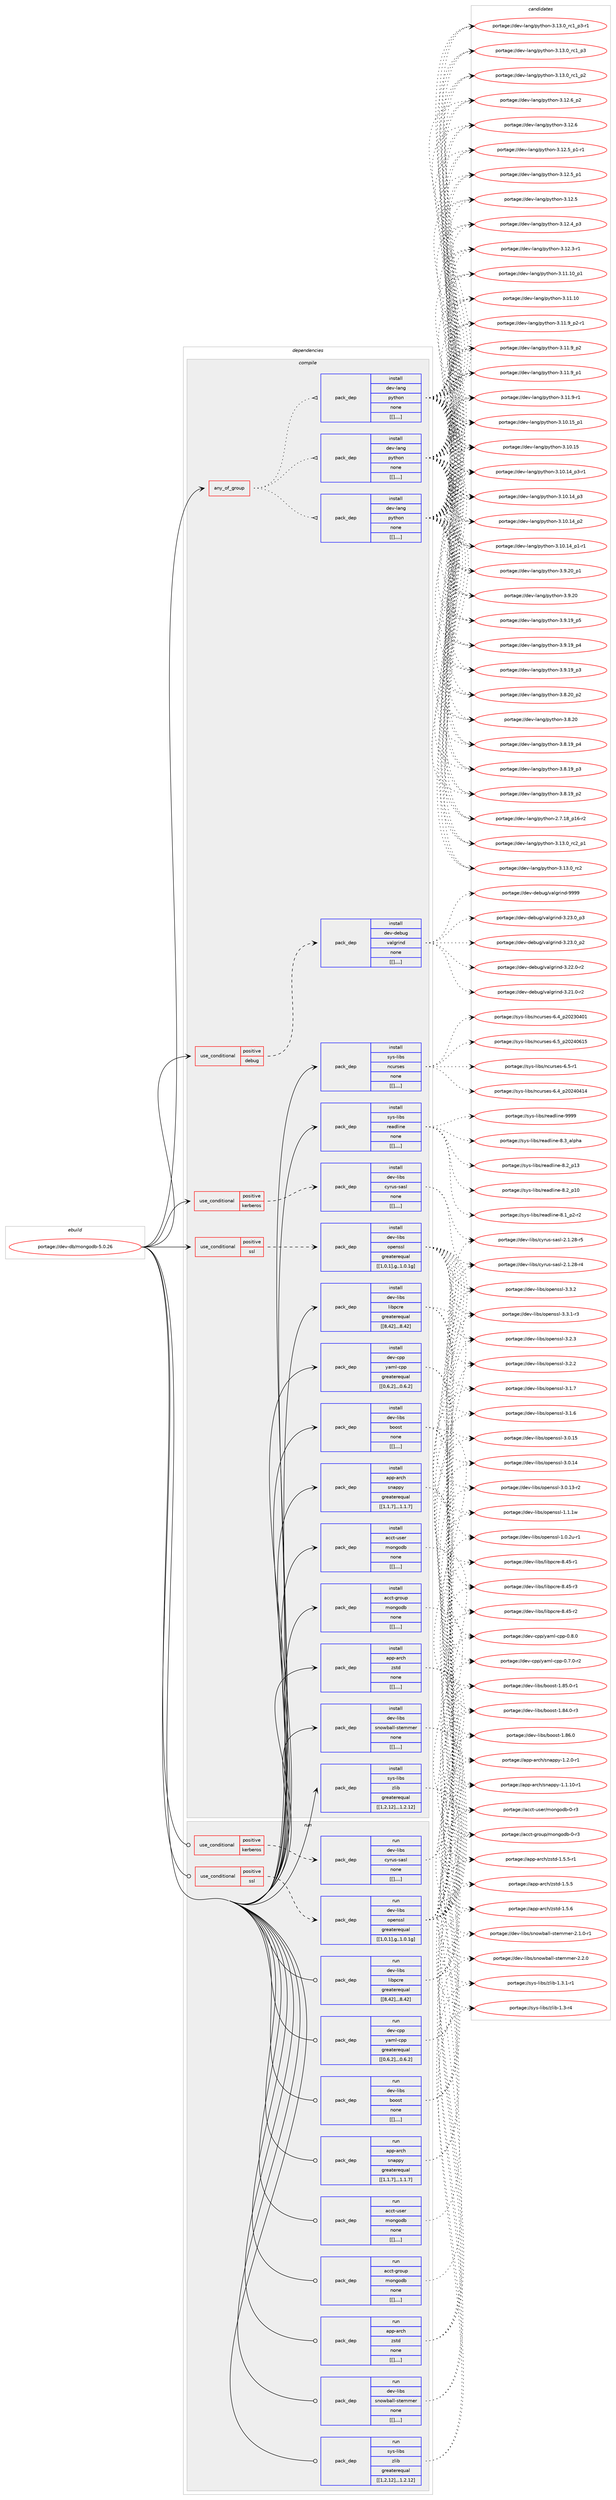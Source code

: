 digraph prolog {

# *************
# Graph options
# *************

newrank=true;
concentrate=true;
compound=true;
graph [rankdir=LR,fontname=Helvetica,fontsize=10,ranksep=1.5];#, ranksep=2.5, nodesep=0.2];
edge  [arrowhead=vee];
node  [fontname=Helvetica,fontsize=10];

# **********
# The ebuild
# **********

subgraph cluster_leftcol {
color=gray;
label=<<i>ebuild</i>>;
id [label="portage://dev-db/mongodb-5.0.26", color=red, width=4, href="../dev-db/mongodb-5.0.26.svg"];
}

# ****************
# The dependencies
# ****************

subgraph cluster_midcol {
color=gray;
label=<<i>dependencies</i>>;
subgraph cluster_compile {
fillcolor="#eeeeee";
style=filled;
label=<<i>compile</i>>;
subgraph any860 {
dependency67279 [label=<<TABLE BORDER="0" CELLBORDER="1" CELLSPACING="0" CELLPADDING="4"><TR><TD CELLPADDING="10">any_of_group</TD></TR></TABLE>>, shape=none, color=red];subgraph pack48325 {
dependency67280 [label=<<TABLE BORDER="0" CELLBORDER="1" CELLSPACING="0" CELLPADDING="4" WIDTH="220"><TR><TD ROWSPAN="6" CELLPADDING="30">pack_dep</TD></TR><TR><TD WIDTH="110">install</TD></TR><TR><TD>dev-lang</TD></TR><TR><TD>python</TD></TR><TR><TD>none</TD></TR><TR><TD>[[],,,,]</TD></TR></TABLE>>, shape=none, color=blue];
}
dependency67279:e -> dependency67280:w [weight=20,style="dotted",arrowhead="oinv"];
subgraph pack48326 {
dependency67281 [label=<<TABLE BORDER="0" CELLBORDER="1" CELLSPACING="0" CELLPADDING="4" WIDTH="220"><TR><TD ROWSPAN="6" CELLPADDING="30">pack_dep</TD></TR><TR><TD WIDTH="110">install</TD></TR><TR><TD>dev-lang</TD></TR><TR><TD>python</TD></TR><TR><TD>none</TD></TR><TR><TD>[[],,,,]</TD></TR></TABLE>>, shape=none, color=blue];
}
dependency67279:e -> dependency67281:w [weight=20,style="dotted",arrowhead="oinv"];
subgraph pack48327 {
dependency67282 [label=<<TABLE BORDER="0" CELLBORDER="1" CELLSPACING="0" CELLPADDING="4" WIDTH="220"><TR><TD ROWSPAN="6" CELLPADDING="30">pack_dep</TD></TR><TR><TD WIDTH="110">install</TD></TR><TR><TD>dev-lang</TD></TR><TR><TD>python</TD></TR><TR><TD>none</TD></TR><TR><TD>[[],,,,]</TD></TR></TABLE>>, shape=none, color=blue];
}
dependency67279:e -> dependency67282:w [weight=20,style="dotted",arrowhead="oinv"];
}
id:e -> dependency67279:w [weight=20,style="solid",arrowhead="vee"];
subgraph cond18025 {
dependency67283 [label=<<TABLE BORDER="0" CELLBORDER="1" CELLSPACING="0" CELLPADDING="4"><TR><TD ROWSPAN="3" CELLPADDING="10">use_conditional</TD></TR><TR><TD>positive</TD></TR><TR><TD>debug</TD></TR></TABLE>>, shape=none, color=red];
subgraph pack48328 {
dependency67284 [label=<<TABLE BORDER="0" CELLBORDER="1" CELLSPACING="0" CELLPADDING="4" WIDTH="220"><TR><TD ROWSPAN="6" CELLPADDING="30">pack_dep</TD></TR><TR><TD WIDTH="110">install</TD></TR><TR><TD>dev-debug</TD></TR><TR><TD>valgrind</TD></TR><TR><TD>none</TD></TR><TR><TD>[[],,,,]</TD></TR></TABLE>>, shape=none, color=blue];
}
dependency67283:e -> dependency67284:w [weight=20,style="dashed",arrowhead="vee"];
}
id:e -> dependency67283:w [weight=20,style="solid",arrowhead="vee"];
subgraph cond18026 {
dependency67285 [label=<<TABLE BORDER="0" CELLBORDER="1" CELLSPACING="0" CELLPADDING="4"><TR><TD ROWSPAN="3" CELLPADDING="10">use_conditional</TD></TR><TR><TD>positive</TD></TR><TR><TD>kerberos</TD></TR></TABLE>>, shape=none, color=red];
subgraph pack48329 {
dependency67286 [label=<<TABLE BORDER="0" CELLBORDER="1" CELLSPACING="0" CELLPADDING="4" WIDTH="220"><TR><TD ROWSPAN="6" CELLPADDING="30">pack_dep</TD></TR><TR><TD WIDTH="110">install</TD></TR><TR><TD>dev-libs</TD></TR><TR><TD>cyrus-sasl</TD></TR><TR><TD>none</TD></TR><TR><TD>[[],,,,]</TD></TR></TABLE>>, shape=none, color=blue];
}
dependency67285:e -> dependency67286:w [weight=20,style="dashed",arrowhead="vee"];
}
id:e -> dependency67285:w [weight=20,style="solid",arrowhead="vee"];
subgraph cond18027 {
dependency67287 [label=<<TABLE BORDER="0" CELLBORDER="1" CELLSPACING="0" CELLPADDING="4"><TR><TD ROWSPAN="3" CELLPADDING="10">use_conditional</TD></TR><TR><TD>positive</TD></TR><TR><TD>ssl</TD></TR></TABLE>>, shape=none, color=red];
subgraph pack48330 {
dependency67288 [label=<<TABLE BORDER="0" CELLBORDER="1" CELLSPACING="0" CELLPADDING="4" WIDTH="220"><TR><TD ROWSPAN="6" CELLPADDING="30">pack_dep</TD></TR><TR><TD WIDTH="110">install</TD></TR><TR><TD>dev-libs</TD></TR><TR><TD>openssl</TD></TR><TR><TD>greaterequal</TD></TR><TR><TD>[[1,0,1],g,,1.0.1g]</TD></TR></TABLE>>, shape=none, color=blue];
}
dependency67287:e -> dependency67288:w [weight=20,style="dashed",arrowhead="vee"];
}
id:e -> dependency67287:w [weight=20,style="solid",arrowhead="vee"];
subgraph pack48331 {
dependency67289 [label=<<TABLE BORDER="0" CELLBORDER="1" CELLSPACING="0" CELLPADDING="4" WIDTH="220"><TR><TD ROWSPAN="6" CELLPADDING="30">pack_dep</TD></TR><TR><TD WIDTH="110">install</TD></TR><TR><TD>acct-group</TD></TR><TR><TD>mongodb</TD></TR><TR><TD>none</TD></TR><TR><TD>[[],,,,]</TD></TR></TABLE>>, shape=none, color=blue];
}
id:e -> dependency67289:w [weight=20,style="solid",arrowhead="vee"];
subgraph pack48332 {
dependency67290 [label=<<TABLE BORDER="0" CELLBORDER="1" CELLSPACING="0" CELLPADDING="4" WIDTH="220"><TR><TD ROWSPAN="6" CELLPADDING="30">pack_dep</TD></TR><TR><TD WIDTH="110">install</TD></TR><TR><TD>acct-user</TD></TR><TR><TD>mongodb</TD></TR><TR><TD>none</TD></TR><TR><TD>[[],,,,]</TD></TR></TABLE>>, shape=none, color=blue];
}
id:e -> dependency67290:w [weight=20,style="solid",arrowhead="vee"];
subgraph pack48333 {
dependency67291 [label=<<TABLE BORDER="0" CELLBORDER="1" CELLSPACING="0" CELLPADDING="4" WIDTH="220"><TR><TD ROWSPAN="6" CELLPADDING="30">pack_dep</TD></TR><TR><TD WIDTH="110">install</TD></TR><TR><TD>app-arch</TD></TR><TR><TD>snappy</TD></TR><TR><TD>greaterequal</TD></TR><TR><TD>[[1,1,7],,,1.1.7]</TD></TR></TABLE>>, shape=none, color=blue];
}
id:e -> dependency67291:w [weight=20,style="solid",arrowhead="vee"];
subgraph pack48334 {
dependency67292 [label=<<TABLE BORDER="0" CELLBORDER="1" CELLSPACING="0" CELLPADDING="4" WIDTH="220"><TR><TD ROWSPAN="6" CELLPADDING="30">pack_dep</TD></TR><TR><TD WIDTH="110">install</TD></TR><TR><TD>app-arch</TD></TR><TR><TD>zstd</TD></TR><TR><TD>none</TD></TR><TR><TD>[[],,,,]</TD></TR></TABLE>>, shape=none, color=blue];
}
id:e -> dependency67292:w [weight=20,style="solid",arrowhead="vee"];
subgraph pack48335 {
dependency67293 [label=<<TABLE BORDER="0" CELLBORDER="1" CELLSPACING="0" CELLPADDING="4" WIDTH="220"><TR><TD ROWSPAN="6" CELLPADDING="30">pack_dep</TD></TR><TR><TD WIDTH="110">install</TD></TR><TR><TD>dev-cpp</TD></TR><TR><TD>yaml-cpp</TD></TR><TR><TD>greaterequal</TD></TR><TR><TD>[[0,6,2],,,0.6.2]</TD></TR></TABLE>>, shape=none, color=blue];
}
id:e -> dependency67293:w [weight=20,style="solid",arrowhead="vee"];
subgraph pack48336 {
dependency67294 [label=<<TABLE BORDER="0" CELLBORDER="1" CELLSPACING="0" CELLPADDING="4" WIDTH="220"><TR><TD ROWSPAN="6" CELLPADDING="30">pack_dep</TD></TR><TR><TD WIDTH="110">install</TD></TR><TR><TD>dev-libs</TD></TR><TR><TD>boost</TD></TR><TR><TD>none</TD></TR><TR><TD>[[],,,,]</TD></TR></TABLE>>, shape=none, color=blue];
}
id:e -> dependency67294:w [weight=20,style="solid",arrowhead="vee"];
subgraph pack48337 {
dependency67295 [label=<<TABLE BORDER="0" CELLBORDER="1" CELLSPACING="0" CELLPADDING="4" WIDTH="220"><TR><TD ROWSPAN="6" CELLPADDING="30">pack_dep</TD></TR><TR><TD WIDTH="110">install</TD></TR><TR><TD>dev-libs</TD></TR><TR><TD>libpcre</TD></TR><TR><TD>greaterequal</TD></TR><TR><TD>[[8,42],,,8.42]</TD></TR></TABLE>>, shape=none, color=blue];
}
id:e -> dependency67295:w [weight=20,style="solid",arrowhead="vee"];
subgraph pack48338 {
dependency67296 [label=<<TABLE BORDER="0" CELLBORDER="1" CELLSPACING="0" CELLPADDING="4" WIDTH="220"><TR><TD ROWSPAN="6" CELLPADDING="30">pack_dep</TD></TR><TR><TD WIDTH="110">install</TD></TR><TR><TD>dev-libs</TD></TR><TR><TD>snowball-stemmer</TD></TR><TR><TD>none</TD></TR><TR><TD>[[],,,,]</TD></TR></TABLE>>, shape=none, color=blue];
}
id:e -> dependency67296:w [weight=20,style="solid",arrowhead="vee"];
subgraph pack48339 {
dependency67297 [label=<<TABLE BORDER="0" CELLBORDER="1" CELLSPACING="0" CELLPADDING="4" WIDTH="220"><TR><TD ROWSPAN="6" CELLPADDING="30">pack_dep</TD></TR><TR><TD WIDTH="110">install</TD></TR><TR><TD>sys-libs</TD></TR><TR><TD>ncurses</TD></TR><TR><TD>none</TD></TR><TR><TD>[[],,,,]</TD></TR></TABLE>>, shape=none, color=blue];
}
id:e -> dependency67297:w [weight=20,style="solid",arrowhead="vee"];
subgraph pack48340 {
dependency67298 [label=<<TABLE BORDER="0" CELLBORDER="1" CELLSPACING="0" CELLPADDING="4" WIDTH="220"><TR><TD ROWSPAN="6" CELLPADDING="30">pack_dep</TD></TR><TR><TD WIDTH="110">install</TD></TR><TR><TD>sys-libs</TD></TR><TR><TD>readline</TD></TR><TR><TD>none</TD></TR><TR><TD>[[],,,,]</TD></TR></TABLE>>, shape=none, color=blue];
}
id:e -> dependency67298:w [weight=20,style="solid",arrowhead="vee"];
subgraph pack48341 {
dependency67299 [label=<<TABLE BORDER="0" CELLBORDER="1" CELLSPACING="0" CELLPADDING="4" WIDTH="220"><TR><TD ROWSPAN="6" CELLPADDING="30">pack_dep</TD></TR><TR><TD WIDTH="110">install</TD></TR><TR><TD>sys-libs</TD></TR><TR><TD>zlib</TD></TR><TR><TD>greaterequal</TD></TR><TR><TD>[[1,2,12],,,1.2.12]</TD></TR></TABLE>>, shape=none, color=blue];
}
id:e -> dependency67299:w [weight=20,style="solid",arrowhead="vee"];
}
subgraph cluster_compileandrun {
fillcolor="#eeeeee";
style=filled;
label=<<i>compile and run</i>>;
}
subgraph cluster_run {
fillcolor="#eeeeee";
style=filled;
label=<<i>run</i>>;
subgraph cond18028 {
dependency67300 [label=<<TABLE BORDER="0" CELLBORDER="1" CELLSPACING="0" CELLPADDING="4"><TR><TD ROWSPAN="3" CELLPADDING="10">use_conditional</TD></TR><TR><TD>positive</TD></TR><TR><TD>kerberos</TD></TR></TABLE>>, shape=none, color=red];
subgraph pack48342 {
dependency67301 [label=<<TABLE BORDER="0" CELLBORDER="1" CELLSPACING="0" CELLPADDING="4" WIDTH="220"><TR><TD ROWSPAN="6" CELLPADDING="30">pack_dep</TD></TR><TR><TD WIDTH="110">run</TD></TR><TR><TD>dev-libs</TD></TR><TR><TD>cyrus-sasl</TD></TR><TR><TD>none</TD></TR><TR><TD>[[],,,,]</TD></TR></TABLE>>, shape=none, color=blue];
}
dependency67300:e -> dependency67301:w [weight=20,style="dashed",arrowhead="vee"];
}
id:e -> dependency67300:w [weight=20,style="solid",arrowhead="odot"];
subgraph cond18029 {
dependency67302 [label=<<TABLE BORDER="0" CELLBORDER="1" CELLSPACING="0" CELLPADDING="4"><TR><TD ROWSPAN="3" CELLPADDING="10">use_conditional</TD></TR><TR><TD>positive</TD></TR><TR><TD>ssl</TD></TR></TABLE>>, shape=none, color=red];
subgraph pack48343 {
dependency67303 [label=<<TABLE BORDER="0" CELLBORDER="1" CELLSPACING="0" CELLPADDING="4" WIDTH="220"><TR><TD ROWSPAN="6" CELLPADDING="30">pack_dep</TD></TR><TR><TD WIDTH="110">run</TD></TR><TR><TD>dev-libs</TD></TR><TR><TD>openssl</TD></TR><TR><TD>greaterequal</TD></TR><TR><TD>[[1,0,1],g,,1.0.1g]</TD></TR></TABLE>>, shape=none, color=blue];
}
dependency67302:e -> dependency67303:w [weight=20,style="dashed",arrowhead="vee"];
}
id:e -> dependency67302:w [weight=20,style="solid",arrowhead="odot"];
subgraph pack48344 {
dependency67304 [label=<<TABLE BORDER="0" CELLBORDER="1" CELLSPACING="0" CELLPADDING="4" WIDTH="220"><TR><TD ROWSPAN="6" CELLPADDING="30">pack_dep</TD></TR><TR><TD WIDTH="110">run</TD></TR><TR><TD>acct-group</TD></TR><TR><TD>mongodb</TD></TR><TR><TD>none</TD></TR><TR><TD>[[],,,,]</TD></TR></TABLE>>, shape=none, color=blue];
}
id:e -> dependency67304:w [weight=20,style="solid",arrowhead="odot"];
subgraph pack48345 {
dependency67305 [label=<<TABLE BORDER="0" CELLBORDER="1" CELLSPACING="0" CELLPADDING="4" WIDTH="220"><TR><TD ROWSPAN="6" CELLPADDING="30">pack_dep</TD></TR><TR><TD WIDTH="110">run</TD></TR><TR><TD>acct-user</TD></TR><TR><TD>mongodb</TD></TR><TR><TD>none</TD></TR><TR><TD>[[],,,,]</TD></TR></TABLE>>, shape=none, color=blue];
}
id:e -> dependency67305:w [weight=20,style="solid",arrowhead="odot"];
subgraph pack48346 {
dependency67306 [label=<<TABLE BORDER="0" CELLBORDER="1" CELLSPACING="0" CELLPADDING="4" WIDTH="220"><TR><TD ROWSPAN="6" CELLPADDING="30">pack_dep</TD></TR><TR><TD WIDTH="110">run</TD></TR><TR><TD>app-arch</TD></TR><TR><TD>snappy</TD></TR><TR><TD>greaterequal</TD></TR><TR><TD>[[1,1,7],,,1.1.7]</TD></TR></TABLE>>, shape=none, color=blue];
}
id:e -> dependency67306:w [weight=20,style="solid",arrowhead="odot"];
subgraph pack48347 {
dependency67307 [label=<<TABLE BORDER="0" CELLBORDER="1" CELLSPACING="0" CELLPADDING="4" WIDTH="220"><TR><TD ROWSPAN="6" CELLPADDING="30">pack_dep</TD></TR><TR><TD WIDTH="110">run</TD></TR><TR><TD>app-arch</TD></TR><TR><TD>zstd</TD></TR><TR><TD>none</TD></TR><TR><TD>[[],,,,]</TD></TR></TABLE>>, shape=none, color=blue];
}
id:e -> dependency67307:w [weight=20,style="solid",arrowhead="odot"];
subgraph pack48348 {
dependency67308 [label=<<TABLE BORDER="0" CELLBORDER="1" CELLSPACING="0" CELLPADDING="4" WIDTH="220"><TR><TD ROWSPAN="6" CELLPADDING="30">pack_dep</TD></TR><TR><TD WIDTH="110">run</TD></TR><TR><TD>dev-cpp</TD></TR><TR><TD>yaml-cpp</TD></TR><TR><TD>greaterequal</TD></TR><TR><TD>[[0,6,2],,,0.6.2]</TD></TR></TABLE>>, shape=none, color=blue];
}
id:e -> dependency67308:w [weight=20,style="solid",arrowhead="odot"];
subgraph pack48349 {
dependency67309 [label=<<TABLE BORDER="0" CELLBORDER="1" CELLSPACING="0" CELLPADDING="4" WIDTH="220"><TR><TD ROWSPAN="6" CELLPADDING="30">pack_dep</TD></TR><TR><TD WIDTH="110">run</TD></TR><TR><TD>dev-libs</TD></TR><TR><TD>boost</TD></TR><TR><TD>none</TD></TR><TR><TD>[[],,,,]</TD></TR></TABLE>>, shape=none, color=blue];
}
id:e -> dependency67309:w [weight=20,style="solid",arrowhead="odot"];
subgraph pack48350 {
dependency67310 [label=<<TABLE BORDER="0" CELLBORDER="1" CELLSPACING="0" CELLPADDING="4" WIDTH="220"><TR><TD ROWSPAN="6" CELLPADDING="30">pack_dep</TD></TR><TR><TD WIDTH="110">run</TD></TR><TR><TD>dev-libs</TD></TR><TR><TD>libpcre</TD></TR><TR><TD>greaterequal</TD></TR><TR><TD>[[8,42],,,8.42]</TD></TR></TABLE>>, shape=none, color=blue];
}
id:e -> dependency67310:w [weight=20,style="solid",arrowhead="odot"];
subgraph pack48351 {
dependency67311 [label=<<TABLE BORDER="0" CELLBORDER="1" CELLSPACING="0" CELLPADDING="4" WIDTH="220"><TR><TD ROWSPAN="6" CELLPADDING="30">pack_dep</TD></TR><TR><TD WIDTH="110">run</TD></TR><TR><TD>dev-libs</TD></TR><TR><TD>snowball-stemmer</TD></TR><TR><TD>none</TD></TR><TR><TD>[[],,,,]</TD></TR></TABLE>>, shape=none, color=blue];
}
id:e -> dependency67311:w [weight=20,style="solid",arrowhead="odot"];
subgraph pack48352 {
dependency67312 [label=<<TABLE BORDER="0" CELLBORDER="1" CELLSPACING="0" CELLPADDING="4" WIDTH="220"><TR><TD ROWSPAN="6" CELLPADDING="30">pack_dep</TD></TR><TR><TD WIDTH="110">run</TD></TR><TR><TD>sys-libs</TD></TR><TR><TD>zlib</TD></TR><TR><TD>greaterequal</TD></TR><TR><TD>[[1,2,12],,,1.2.12]</TD></TR></TABLE>>, shape=none, color=blue];
}
id:e -> dependency67312:w [weight=20,style="solid",arrowhead="odot"];
}
}

# **************
# The candidates
# **************

subgraph cluster_choices {
rank=same;
color=gray;
label=<<i>candidates</i>>;

subgraph choice48325 {
color=black;
nodesep=1;
choice100101118451089711010347112121116104111110455146495146489511499509511249 [label="portage://dev-lang/python-3.13.0_rc2_p1", color=red, width=4,href="../dev-lang/python-3.13.0_rc2_p1.svg"];
choice10010111845108971101034711212111610411111045514649514648951149950 [label="portage://dev-lang/python-3.13.0_rc2", color=red, width=4,href="../dev-lang/python-3.13.0_rc2.svg"];
choice1001011184510897110103471121211161041111104551464951464895114994995112514511449 [label="portage://dev-lang/python-3.13.0_rc1_p3-r1", color=red, width=4,href="../dev-lang/python-3.13.0_rc1_p3-r1.svg"];
choice100101118451089711010347112121116104111110455146495146489511499499511251 [label="portage://dev-lang/python-3.13.0_rc1_p3", color=red, width=4,href="../dev-lang/python-3.13.0_rc1_p3.svg"];
choice100101118451089711010347112121116104111110455146495146489511499499511250 [label="portage://dev-lang/python-3.13.0_rc1_p2", color=red, width=4,href="../dev-lang/python-3.13.0_rc1_p2.svg"];
choice100101118451089711010347112121116104111110455146495046549511250 [label="portage://dev-lang/python-3.12.6_p2", color=red, width=4,href="../dev-lang/python-3.12.6_p2.svg"];
choice10010111845108971101034711212111610411111045514649504654 [label="portage://dev-lang/python-3.12.6", color=red, width=4,href="../dev-lang/python-3.12.6.svg"];
choice1001011184510897110103471121211161041111104551464950465395112494511449 [label="portage://dev-lang/python-3.12.5_p1-r1", color=red, width=4,href="../dev-lang/python-3.12.5_p1-r1.svg"];
choice100101118451089711010347112121116104111110455146495046539511249 [label="portage://dev-lang/python-3.12.5_p1", color=red, width=4,href="../dev-lang/python-3.12.5_p1.svg"];
choice10010111845108971101034711212111610411111045514649504653 [label="portage://dev-lang/python-3.12.5", color=red, width=4,href="../dev-lang/python-3.12.5.svg"];
choice100101118451089711010347112121116104111110455146495046529511251 [label="portage://dev-lang/python-3.12.4_p3", color=red, width=4,href="../dev-lang/python-3.12.4_p3.svg"];
choice100101118451089711010347112121116104111110455146495046514511449 [label="portage://dev-lang/python-3.12.3-r1", color=red, width=4,href="../dev-lang/python-3.12.3-r1.svg"];
choice10010111845108971101034711212111610411111045514649494649489511249 [label="portage://dev-lang/python-3.11.10_p1", color=red, width=4,href="../dev-lang/python-3.11.10_p1.svg"];
choice1001011184510897110103471121211161041111104551464949464948 [label="portage://dev-lang/python-3.11.10", color=red, width=4,href="../dev-lang/python-3.11.10.svg"];
choice1001011184510897110103471121211161041111104551464949465795112504511449 [label="portage://dev-lang/python-3.11.9_p2-r1", color=red, width=4,href="../dev-lang/python-3.11.9_p2-r1.svg"];
choice100101118451089711010347112121116104111110455146494946579511250 [label="portage://dev-lang/python-3.11.9_p2", color=red, width=4,href="../dev-lang/python-3.11.9_p2.svg"];
choice100101118451089711010347112121116104111110455146494946579511249 [label="portage://dev-lang/python-3.11.9_p1", color=red, width=4,href="../dev-lang/python-3.11.9_p1.svg"];
choice100101118451089711010347112121116104111110455146494946574511449 [label="portage://dev-lang/python-3.11.9-r1", color=red, width=4,href="../dev-lang/python-3.11.9-r1.svg"];
choice10010111845108971101034711212111610411111045514649484649539511249 [label="portage://dev-lang/python-3.10.15_p1", color=red, width=4,href="../dev-lang/python-3.10.15_p1.svg"];
choice1001011184510897110103471121211161041111104551464948464953 [label="portage://dev-lang/python-3.10.15", color=red, width=4,href="../dev-lang/python-3.10.15.svg"];
choice100101118451089711010347112121116104111110455146494846495295112514511449 [label="portage://dev-lang/python-3.10.14_p3-r1", color=red, width=4,href="../dev-lang/python-3.10.14_p3-r1.svg"];
choice10010111845108971101034711212111610411111045514649484649529511251 [label="portage://dev-lang/python-3.10.14_p3", color=red, width=4,href="../dev-lang/python-3.10.14_p3.svg"];
choice10010111845108971101034711212111610411111045514649484649529511250 [label="portage://dev-lang/python-3.10.14_p2", color=red, width=4,href="../dev-lang/python-3.10.14_p2.svg"];
choice100101118451089711010347112121116104111110455146494846495295112494511449 [label="portage://dev-lang/python-3.10.14_p1-r1", color=red, width=4,href="../dev-lang/python-3.10.14_p1-r1.svg"];
choice100101118451089711010347112121116104111110455146574650489511249 [label="portage://dev-lang/python-3.9.20_p1", color=red, width=4,href="../dev-lang/python-3.9.20_p1.svg"];
choice10010111845108971101034711212111610411111045514657465048 [label="portage://dev-lang/python-3.9.20", color=red, width=4,href="../dev-lang/python-3.9.20.svg"];
choice100101118451089711010347112121116104111110455146574649579511253 [label="portage://dev-lang/python-3.9.19_p5", color=red, width=4,href="../dev-lang/python-3.9.19_p5.svg"];
choice100101118451089711010347112121116104111110455146574649579511252 [label="portage://dev-lang/python-3.9.19_p4", color=red, width=4,href="../dev-lang/python-3.9.19_p4.svg"];
choice100101118451089711010347112121116104111110455146574649579511251 [label="portage://dev-lang/python-3.9.19_p3", color=red, width=4,href="../dev-lang/python-3.9.19_p3.svg"];
choice100101118451089711010347112121116104111110455146564650489511250 [label="portage://dev-lang/python-3.8.20_p2", color=red, width=4,href="../dev-lang/python-3.8.20_p2.svg"];
choice10010111845108971101034711212111610411111045514656465048 [label="portage://dev-lang/python-3.8.20", color=red, width=4,href="../dev-lang/python-3.8.20.svg"];
choice100101118451089711010347112121116104111110455146564649579511252 [label="portage://dev-lang/python-3.8.19_p4", color=red, width=4,href="../dev-lang/python-3.8.19_p4.svg"];
choice100101118451089711010347112121116104111110455146564649579511251 [label="portage://dev-lang/python-3.8.19_p3", color=red, width=4,href="../dev-lang/python-3.8.19_p3.svg"];
choice100101118451089711010347112121116104111110455146564649579511250 [label="portage://dev-lang/python-3.8.19_p2", color=red, width=4,href="../dev-lang/python-3.8.19_p2.svg"];
choice100101118451089711010347112121116104111110455046554649569511249544511450 [label="portage://dev-lang/python-2.7.18_p16-r2", color=red, width=4,href="../dev-lang/python-2.7.18_p16-r2.svg"];
dependency67280:e -> choice100101118451089711010347112121116104111110455146495146489511499509511249:w [style=dotted,weight="100"];
dependency67280:e -> choice10010111845108971101034711212111610411111045514649514648951149950:w [style=dotted,weight="100"];
dependency67280:e -> choice1001011184510897110103471121211161041111104551464951464895114994995112514511449:w [style=dotted,weight="100"];
dependency67280:e -> choice100101118451089711010347112121116104111110455146495146489511499499511251:w [style=dotted,weight="100"];
dependency67280:e -> choice100101118451089711010347112121116104111110455146495146489511499499511250:w [style=dotted,weight="100"];
dependency67280:e -> choice100101118451089711010347112121116104111110455146495046549511250:w [style=dotted,weight="100"];
dependency67280:e -> choice10010111845108971101034711212111610411111045514649504654:w [style=dotted,weight="100"];
dependency67280:e -> choice1001011184510897110103471121211161041111104551464950465395112494511449:w [style=dotted,weight="100"];
dependency67280:e -> choice100101118451089711010347112121116104111110455146495046539511249:w [style=dotted,weight="100"];
dependency67280:e -> choice10010111845108971101034711212111610411111045514649504653:w [style=dotted,weight="100"];
dependency67280:e -> choice100101118451089711010347112121116104111110455146495046529511251:w [style=dotted,weight="100"];
dependency67280:e -> choice100101118451089711010347112121116104111110455146495046514511449:w [style=dotted,weight="100"];
dependency67280:e -> choice10010111845108971101034711212111610411111045514649494649489511249:w [style=dotted,weight="100"];
dependency67280:e -> choice1001011184510897110103471121211161041111104551464949464948:w [style=dotted,weight="100"];
dependency67280:e -> choice1001011184510897110103471121211161041111104551464949465795112504511449:w [style=dotted,weight="100"];
dependency67280:e -> choice100101118451089711010347112121116104111110455146494946579511250:w [style=dotted,weight="100"];
dependency67280:e -> choice100101118451089711010347112121116104111110455146494946579511249:w [style=dotted,weight="100"];
dependency67280:e -> choice100101118451089711010347112121116104111110455146494946574511449:w [style=dotted,weight="100"];
dependency67280:e -> choice10010111845108971101034711212111610411111045514649484649539511249:w [style=dotted,weight="100"];
dependency67280:e -> choice1001011184510897110103471121211161041111104551464948464953:w [style=dotted,weight="100"];
dependency67280:e -> choice100101118451089711010347112121116104111110455146494846495295112514511449:w [style=dotted,weight="100"];
dependency67280:e -> choice10010111845108971101034711212111610411111045514649484649529511251:w [style=dotted,weight="100"];
dependency67280:e -> choice10010111845108971101034711212111610411111045514649484649529511250:w [style=dotted,weight="100"];
dependency67280:e -> choice100101118451089711010347112121116104111110455146494846495295112494511449:w [style=dotted,weight="100"];
dependency67280:e -> choice100101118451089711010347112121116104111110455146574650489511249:w [style=dotted,weight="100"];
dependency67280:e -> choice10010111845108971101034711212111610411111045514657465048:w [style=dotted,weight="100"];
dependency67280:e -> choice100101118451089711010347112121116104111110455146574649579511253:w [style=dotted,weight="100"];
dependency67280:e -> choice100101118451089711010347112121116104111110455146574649579511252:w [style=dotted,weight="100"];
dependency67280:e -> choice100101118451089711010347112121116104111110455146574649579511251:w [style=dotted,weight="100"];
dependency67280:e -> choice100101118451089711010347112121116104111110455146564650489511250:w [style=dotted,weight="100"];
dependency67280:e -> choice10010111845108971101034711212111610411111045514656465048:w [style=dotted,weight="100"];
dependency67280:e -> choice100101118451089711010347112121116104111110455146564649579511252:w [style=dotted,weight="100"];
dependency67280:e -> choice100101118451089711010347112121116104111110455146564649579511251:w [style=dotted,weight="100"];
dependency67280:e -> choice100101118451089711010347112121116104111110455146564649579511250:w [style=dotted,weight="100"];
dependency67280:e -> choice100101118451089711010347112121116104111110455046554649569511249544511450:w [style=dotted,weight="100"];
}
subgraph choice48326 {
color=black;
nodesep=1;
choice100101118451089711010347112121116104111110455146495146489511499509511249 [label="portage://dev-lang/python-3.13.0_rc2_p1", color=red, width=4,href="../dev-lang/python-3.13.0_rc2_p1.svg"];
choice10010111845108971101034711212111610411111045514649514648951149950 [label="portage://dev-lang/python-3.13.0_rc2", color=red, width=4,href="../dev-lang/python-3.13.0_rc2.svg"];
choice1001011184510897110103471121211161041111104551464951464895114994995112514511449 [label="portage://dev-lang/python-3.13.0_rc1_p3-r1", color=red, width=4,href="../dev-lang/python-3.13.0_rc1_p3-r1.svg"];
choice100101118451089711010347112121116104111110455146495146489511499499511251 [label="portage://dev-lang/python-3.13.0_rc1_p3", color=red, width=4,href="../dev-lang/python-3.13.0_rc1_p3.svg"];
choice100101118451089711010347112121116104111110455146495146489511499499511250 [label="portage://dev-lang/python-3.13.0_rc1_p2", color=red, width=4,href="../dev-lang/python-3.13.0_rc1_p2.svg"];
choice100101118451089711010347112121116104111110455146495046549511250 [label="portage://dev-lang/python-3.12.6_p2", color=red, width=4,href="../dev-lang/python-3.12.6_p2.svg"];
choice10010111845108971101034711212111610411111045514649504654 [label="portage://dev-lang/python-3.12.6", color=red, width=4,href="../dev-lang/python-3.12.6.svg"];
choice1001011184510897110103471121211161041111104551464950465395112494511449 [label="portage://dev-lang/python-3.12.5_p1-r1", color=red, width=4,href="../dev-lang/python-3.12.5_p1-r1.svg"];
choice100101118451089711010347112121116104111110455146495046539511249 [label="portage://dev-lang/python-3.12.5_p1", color=red, width=4,href="../dev-lang/python-3.12.5_p1.svg"];
choice10010111845108971101034711212111610411111045514649504653 [label="portage://dev-lang/python-3.12.5", color=red, width=4,href="../dev-lang/python-3.12.5.svg"];
choice100101118451089711010347112121116104111110455146495046529511251 [label="portage://dev-lang/python-3.12.4_p3", color=red, width=4,href="../dev-lang/python-3.12.4_p3.svg"];
choice100101118451089711010347112121116104111110455146495046514511449 [label="portage://dev-lang/python-3.12.3-r1", color=red, width=4,href="../dev-lang/python-3.12.3-r1.svg"];
choice10010111845108971101034711212111610411111045514649494649489511249 [label="portage://dev-lang/python-3.11.10_p1", color=red, width=4,href="../dev-lang/python-3.11.10_p1.svg"];
choice1001011184510897110103471121211161041111104551464949464948 [label="portage://dev-lang/python-3.11.10", color=red, width=4,href="../dev-lang/python-3.11.10.svg"];
choice1001011184510897110103471121211161041111104551464949465795112504511449 [label="portage://dev-lang/python-3.11.9_p2-r1", color=red, width=4,href="../dev-lang/python-3.11.9_p2-r1.svg"];
choice100101118451089711010347112121116104111110455146494946579511250 [label="portage://dev-lang/python-3.11.9_p2", color=red, width=4,href="../dev-lang/python-3.11.9_p2.svg"];
choice100101118451089711010347112121116104111110455146494946579511249 [label="portage://dev-lang/python-3.11.9_p1", color=red, width=4,href="../dev-lang/python-3.11.9_p1.svg"];
choice100101118451089711010347112121116104111110455146494946574511449 [label="portage://dev-lang/python-3.11.9-r1", color=red, width=4,href="../dev-lang/python-3.11.9-r1.svg"];
choice10010111845108971101034711212111610411111045514649484649539511249 [label="portage://dev-lang/python-3.10.15_p1", color=red, width=4,href="../dev-lang/python-3.10.15_p1.svg"];
choice1001011184510897110103471121211161041111104551464948464953 [label="portage://dev-lang/python-3.10.15", color=red, width=4,href="../dev-lang/python-3.10.15.svg"];
choice100101118451089711010347112121116104111110455146494846495295112514511449 [label="portage://dev-lang/python-3.10.14_p3-r1", color=red, width=4,href="../dev-lang/python-3.10.14_p3-r1.svg"];
choice10010111845108971101034711212111610411111045514649484649529511251 [label="portage://dev-lang/python-3.10.14_p3", color=red, width=4,href="../dev-lang/python-3.10.14_p3.svg"];
choice10010111845108971101034711212111610411111045514649484649529511250 [label="portage://dev-lang/python-3.10.14_p2", color=red, width=4,href="../dev-lang/python-3.10.14_p2.svg"];
choice100101118451089711010347112121116104111110455146494846495295112494511449 [label="portage://dev-lang/python-3.10.14_p1-r1", color=red, width=4,href="../dev-lang/python-3.10.14_p1-r1.svg"];
choice100101118451089711010347112121116104111110455146574650489511249 [label="portage://dev-lang/python-3.9.20_p1", color=red, width=4,href="../dev-lang/python-3.9.20_p1.svg"];
choice10010111845108971101034711212111610411111045514657465048 [label="portage://dev-lang/python-3.9.20", color=red, width=4,href="../dev-lang/python-3.9.20.svg"];
choice100101118451089711010347112121116104111110455146574649579511253 [label="portage://dev-lang/python-3.9.19_p5", color=red, width=4,href="../dev-lang/python-3.9.19_p5.svg"];
choice100101118451089711010347112121116104111110455146574649579511252 [label="portage://dev-lang/python-3.9.19_p4", color=red, width=4,href="../dev-lang/python-3.9.19_p4.svg"];
choice100101118451089711010347112121116104111110455146574649579511251 [label="portage://dev-lang/python-3.9.19_p3", color=red, width=4,href="../dev-lang/python-3.9.19_p3.svg"];
choice100101118451089711010347112121116104111110455146564650489511250 [label="portage://dev-lang/python-3.8.20_p2", color=red, width=4,href="../dev-lang/python-3.8.20_p2.svg"];
choice10010111845108971101034711212111610411111045514656465048 [label="portage://dev-lang/python-3.8.20", color=red, width=4,href="../dev-lang/python-3.8.20.svg"];
choice100101118451089711010347112121116104111110455146564649579511252 [label="portage://dev-lang/python-3.8.19_p4", color=red, width=4,href="../dev-lang/python-3.8.19_p4.svg"];
choice100101118451089711010347112121116104111110455146564649579511251 [label="portage://dev-lang/python-3.8.19_p3", color=red, width=4,href="../dev-lang/python-3.8.19_p3.svg"];
choice100101118451089711010347112121116104111110455146564649579511250 [label="portage://dev-lang/python-3.8.19_p2", color=red, width=4,href="../dev-lang/python-3.8.19_p2.svg"];
choice100101118451089711010347112121116104111110455046554649569511249544511450 [label="portage://dev-lang/python-2.7.18_p16-r2", color=red, width=4,href="../dev-lang/python-2.7.18_p16-r2.svg"];
dependency67281:e -> choice100101118451089711010347112121116104111110455146495146489511499509511249:w [style=dotted,weight="100"];
dependency67281:e -> choice10010111845108971101034711212111610411111045514649514648951149950:w [style=dotted,weight="100"];
dependency67281:e -> choice1001011184510897110103471121211161041111104551464951464895114994995112514511449:w [style=dotted,weight="100"];
dependency67281:e -> choice100101118451089711010347112121116104111110455146495146489511499499511251:w [style=dotted,weight="100"];
dependency67281:e -> choice100101118451089711010347112121116104111110455146495146489511499499511250:w [style=dotted,weight="100"];
dependency67281:e -> choice100101118451089711010347112121116104111110455146495046549511250:w [style=dotted,weight="100"];
dependency67281:e -> choice10010111845108971101034711212111610411111045514649504654:w [style=dotted,weight="100"];
dependency67281:e -> choice1001011184510897110103471121211161041111104551464950465395112494511449:w [style=dotted,weight="100"];
dependency67281:e -> choice100101118451089711010347112121116104111110455146495046539511249:w [style=dotted,weight="100"];
dependency67281:e -> choice10010111845108971101034711212111610411111045514649504653:w [style=dotted,weight="100"];
dependency67281:e -> choice100101118451089711010347112121116104111110455146495046529511251:w [style=dotted,weight="100"];
dependency67281:e -> choice100101118451089711010347112121116104111110455146495046514511449:w [style=dotted,weight="100"];
dependency67281:e -> choice10010111845108971101034711212111610411111045514649494649489511249:w [style=dotted,weight="100"];
dependency67281:e -> choice1001011184510897110103471121211161041111104551464949464948:w [style=dotted,weight="100"];
dependency67281:e -> choice1001011184510897110103471121211161041111104551464949465795112504511449:w [style=dotted,weight="100"];
dependency67281:e -> choice100101118451089711010347112121116104111110455146494946579511250:w [style=dotted,weight="100"];
dependency67281:e -> choice100101118451089711010347112121116104111110455146494946579511249:w [style=dotted,weight="100"];
dependency67281:e -> choice100101118451089711010347112121116104111110455146494946574511449:w [style=dotted,weight="100"];
dependency67281:e -> choice10010111845108971101034711212111610411111045514649484649539511249:w [style=dotted,weight="100"];
dependency67281:e -> choice1001011184510897110103471121211161041111104551464948464953:w [style=dotted,weight="100"];
dependency67281:e -> choice100101118451089711010347112121116104111110455146494846495295112514511449:w [style=dotted,weight="100"];
dependency67281:e -> choice10010111845108971101034711212111610411111045514649484649529511251:w [style=dotted,weight="100"];
dependency67281:e -> choice10010111845108971101034711212111610411111045514649484649529511250:w [style=dotted,weight="100"];
dependency67281:e -> choice100101118451089711010347112121116104111110455146494846495295112494511449:w [style=dotted,weight="100"];
dependency67281:e -> choice100101118451089711010347112121116104111110455146574650489511249:w [style=dotted,weight="100"];
dependency67281:e -> choice10010111845108971101034711212111610411111045514657465048:w [style=dotted,weight="100"];
dependency67281:e -> choice100101118451089711010347112121116104111110455146574649579511253:w [style=dotted,weight="100"];
dependency67281:e -> choice100101118451089711010347112121116104111110455146574649579511252:w [style=dotted,weight="100"];
dependency67281:e -> choice100101118451089711010347112121116104111110455146574649579511251:w [style=dotted,weight="100"];
dependency67281:e -> choice100101118451089711010347112121116104111110455146564650489511250:w [style=dotted,weight="100"];
dependency67281:e -> choice10010111845108971101034711212111610411111045514656465048:w [style=dotted,weight="100"];
dependency67281:e -> choice100101118451089711010347112121116104111110455146564649579511252:w [style=dotted,weight="100"];
dependency67281:e -> choice100101118451089711010347112121116104111110455146564649579511251:w [style=dotted,weight="100"];
dependency67281:e -> choice100101118451089711010347112121116104111110455146564649579511250:w [style=dotted,weight="100"];
dependency67281:e -> choice100101118451089711010347112121116104111110455046554649569511249544511450:w [style=dotted,weight="100"];
}
subgraph choice48327 {
color=black;
nodesep=1;
choice100101118451089711010347112121116104111110455146495146489511499509511249 [label="portage://dev-lang/python-3.13.0_rc2_p1", color=red, width=4,href="../dev-lang/python-3.13.0_rc2_p1.svg"];
choice10010111845108971101034711212111610411111045514649514648951149950 [label="portage://dev-lang/python-3.13.0_rc2", color=red, width=4,href="../dev-lang/python-3.13.0_rc2.svg"];
choice1001011184510897110103471121211161041111104551464951464895114994995112514511449 [label="portage://dev-lang/python-3.13.0_rc1_p3-r1", color=red, width=4,href="../dev-lang/python-3.13.0_rc1_p3-r1.svg"];
choice100101118451089711010347112121116104111110455146495146489511499499511251 [label="portage://dev-lang/python-3.13.0_rc1_p3", color=red, width=4,href="../dev-lang/python-3.13.0_rc1_p3.svg"];
choice100101118451089711010347112121116104111110455146495146489511499499511250 [label="portage://dev-lang/python-3.13.0_rc1_p2", color=red, width=4,href="../dev-lang/python-3.13.0_rc1_p2.svg"];
choice100101118451089711010347112121116104111110455146495046549511250 [label="portage://dev-lang/python-3.12.6_p2", color=red, width=4,href="../dev-lang/python-3.12.6_p2.svg"];
choice10010111845108971101034711212111610411111045514649504654 [label="portage://dev-lang/python-3.12.6", color=red, width=4,href="../dev-lang/python-3.12.6.svg"];
choice1001011184510897110103471121211161041111104551464950465395112494511449 [label="portage://dev-lang/python-3.12.5_p1-r1", color=red, width=4,href="../dev-lang/python-3.12.5_p1-r1.svg"];
choice100101118451089711010347112121116104111110455146495046539511249 [label="portage://dev-lang/python-3.12.5_p1", color=red, width=4,href="../dev-lang/python-3.12.5_p1.svg"];
choice10010111845108971101034711212111610411111045514649504653 [label="portage://dev-lang/python-3.12.5", color=red, width=4,href="../dev-lang/python-3.12.5.svg"];
choice100101118451089711010347112121116104111110455146495046529511251 [label="portage://dev-lang/python-3.12.4_p3", color=red, width=4,href="../dev-lang/python-3.12.4_p3.svg"];
choice100101118451089711010347112121116104111110455146495046514511449 [label="portage://dev-lang/python-3.12.3-r1", color=red, width=4,href="../dev-lang/python-3.12.3-r1.svg"];
choice10010111845108971101034711212111610411111045514649494649489511249 [label="portage://dev-lang/python-3.11.10_p1", color=red, width=4,href="../dev-lang/python-3.11.10_p1.svg"];
choice1001011184510897110103471121211161041111104551464949464948 [label="portage://dev-lang/python-3.11.10", color=red, width=4,href="../dev-lang/python-3.11.10.svg"];
choice1001011184510897110103471121211161041111104551464949465795112504511449 [label="portage://dev-lang/python-3.11.9_p2-r1", color=red, width=4,href="../dev-lang/python-3.11.9_p2-r1.svg"];
choice100101118451089711010347112121116104111110455146494946579511250 [label="portage://dev-lang/python-3.11.9_p2", color=red, width=4,href="../dev-lang/python-3.11.9_p2.svg"];
choice100101118451089711010347112121116104111110455146494946579511249 [label="portage://dev-lang/python-3.11.9_p1", color=red, width=4,href="../dev-lang/python-3.11.9_p1.svg"];
choice100101118451089711010347112121116104111110455146494946574511449 [label="portage://dev-lang/python-3.11.9-r1", color=red, width=4,href="../dev-lang/python-3.11.9-r1.svg"];
choice10010111845108971101034711212111610411111045514649484649539511249 [label="portage://dev-lang/python-3.10.15_p1", color=red, width=4,href="../dev-lang/python-3.10.15_p1.svg"];
choice1001011184510897110103471121211161041111104551464948464953 [label="portage://dev-lang/python-3.10.15", color=red, width=4,href="../dev-lang/python-3.10.15.svg"];
choice100101118451089711010347112121116104111110455146494846495295112514511449 [label="portage://dev-lang/python-3.10.14_p3-r1", color=red, width=4,href="../dev-lang/python-3.10.14_p3-r1.svg"];
choice10010111845108971101034711212111610411111045514649484649529511251 [label="portage://dev-lang/python-3.10.14_p3", color=red, width=4,href="../dev-lang/python-3.10.14_p3.svg"];
choice10010111845108971101034711212111610411111045514649484649529511250 [label="portage://dev-lang/python-3.10.14_p2", color=red, width=4,href="../dev-lang/python-3.10.14_p2.svg"];
choice100101118451089711010347112121116104111110455146494846495295112494511449 [label="portage://dev-lang/python-3.10.14_p1-r1", color=red, width=4,href="../dev-lang/python-3.10.14_p1-r1.svg"];
choice100101118451089711010347112121116104111110455146574650489511249 [label="portage://dev-lang/python-3.9.20_p1", color=red, width=4,href="../dev-lang/python-3.9.20_p1.svg"];
choice10010111845108971101034711212111610411111045514657465048 [label="portage://dev-lang/python-3.9.20", color=red, width=4,href="../dev-lang/python-3.9.20.svg"];
choice100101118451089711010347112121116104111110455146574649579511253 [label="portage://dev-lang/python-3.9.19_p5", color=red, width=4,href="../dev-lang/python-3.9.19_p5.svg"];
choice100101118451089711010347112121116104111110455146574649579511252 [label="portage://dev-lang/python-3.9.19_p4", color=red, width=4,href="../dev-lang/python-3.9.19_p4.svg"];
choice100101118451089711010347112121116104111110455146574649579511251 [label="portage://dev-lang/python-3.9.19_p3", color=red, width=4,href="../dev-lang/python-3.9.19_p3.svg"];
choice100101118451089711010347112121116104111110455146564650489511250 [label="portage://dev-lang/python-3.8.20_p2", color=red, width=4,href="../dev-lang/python-3.8.20_p2.svg"];
choice10010111845108971101034711212111610411111045514656465048 [label="portage://dev-lang/python-3.8.20", color=red, width=4,href="../dev-lang/python-3.8.20.svg"];
choice100101118451089711010347112121116104111110455146564649579511252 [label="portage://dev-lang/python-3.8.19_p4", color=red, width=4,href="../dev-lang/python-3.8.19_p4.svg"];
choice100101118451089711010347112121116104111110455146564649579511251 [label="portage://dev-lang/python-3.8.19_p3", color=red, width=4,href="../dev-lang/python-3.8.19_p3.svg"];
choice100101118451089711010347112121116104111110455146564649579511250 [label="portage://dev-lang/python-3.8.19_p2", color=red, width=4,href="../dev-lang/python-3.8.19_p2.svg"];
choice100101118451089711010347112121116104111110455046554649569511249544511450 [label="portage://dev-lang/python-2.7.18_p16-r2", color=red, width=4,href="../dev-lang/python-2.7.18_p16-r2.svg"];
dependency67282:e -> choice100101118451089711010347112121116104111110455146495146489511499509511249:w [style=dotted,weight="100"];
dependency67282:e -> choice10010111845108971101034711212111610411111045514649514648951149950:w [style=dotted,weight="100"];
dependency67282:e -> choice1001011184510897110103471121211161041111104551464951464895114994995112514511449:w [style=dotted,weight="100"];
dependency67282:e -> choice100101118451089711010347112121116104111110455146495146489511499499511251:w [style=dotted,weight="100"];
dependency67282:e -> choice100101118451089711010347112121116104111110455146495146489511499499511250:w [style=dotted,weight="100"];
dependency67282:e -> choice100101118451089711010347112121116104111110455146495046549511250:w [style=dotted,weight="100"];
dependency67282:e -> choice10010111845108971101034711212111610411111045514649504654:w [style=dotted,weight="100"];
dependency67282:e -> choice1001011184510897110103471121211161041111104551464950465395112494511449:w [style=dotted,weight="100"];
dependency67282:e -> choice100101118451089711010347112121116104111110455146495046539511249:w [style=dotted,weight="100"];
dependency67282:e -> choice10010111845108971101034711212111610411111045514649504653:w [style=dotted,weight="100"];
dependency67282:e -> choice100101118451089711010347112121116104111110455146495046529511251:w [style=dotted,weight="100"];
dependency67282:e -> choice100101118451089711010347112121116104111110455146495046514511449:w [style=dotted,weight="100"];
dependency67282:e -> choice10010111845108971101034711212111610411111045514649494649489511249:w [style=dotted,weight="100"];
dependency67282:e -> choice1001011184510897110103471121211161041111104551464949464948:w [style=dotted,weight="100"];
dependency67282:e -> choice1001011184510897110103471121211161041111104551464949465795112504511449:w [style=dotted,weight="100"];
dependency67282:e -> choice100101118451089711010347112121116104111110455146494946579511250:w [style=dotted,weight="100"];
dependency67282:e -> choice100101118451089711010347112121116104111110455146494946579511249:w [style=dotted,weight="100"];
dependency67282:e -> choice100101118451089711010347112121116104111110455146494946574511449:w [style=dotted,weight="100"];
dependency67282:e -> choice10010111845108971101034711212111610411111045514649484649539511249:w [style=dotted,weight="100"];
dependency67282:e -> choice1001011184510897110103471121211161041111104551464948464953:w [style=dotted,weight="100"];
dependency67282:e -> choice100101118451089711010347112121116104111110455146494846495295112514511449:w [style=dotted,weight="100"];
dependency67282:e -> choice10010111845108971101034711212111610411111045514649484649529511251:w [style=dotted,weight="100"];
dependency67282:e -> choice10010111845108971101034711212111610411111045514649484649529511250:w [style=dotted,weight="100"];
dependency67282:e -> choice100101118451089711010347112121116104111110455146494846495295112494511449:w [style=dotted,weight="100"];
dependency67282:e -> choice100101118451089711010347112121116104111110455146574650489511249:w [style=dotted,weight="100"];
dependency67282:e -> choice10010111845108971101034711212111610411111045514657465048:w [style=dotted,weight="100"];
dependency67282:e -> choice100101118451089711010347112121116104111110455146574649579511253:w [style=dotted,weight="100"];
dependency67282:e -> choice100101118451089711010347112121116104111110455146574649579511252:w [style=dotted,weight="100"];
dependency67282:e -> choice100101118451089711010347112121116104111110455146574649579511251:w [style=dotted,weight="100"];
dependency67282:e -> choice100101118451089711010347112121116104111110455146564650489511250:w [style=dotted,weight="100"];
dependency67282:e -> choice10010111845108971101034711212111610411111045514656465048:w [style=dotted,weight="100"];
dependency67282:e -> choice100101118451089711010347112121116104111110455146564649579511252:w [style=dotted,weight="100"];
dependency67282:e -> choice100101118451089711010347112121116104111110455146564649579511251:w [style=dotted,weight="100"];
dependency67282:e -> choice100101118451089711010347112121116104111110455146564649579511250:w [style=dotted,weight="100"];
dependency67282:e -> choice100101118451089711010347112121116104111110455046554649569511249544511450:w [style=dotted,weight="100"];
}
subgraph choice48328 {
color=black;
nodesep=1;
choice100101118451001019811710347118971081031141051101004557575757 [label="portage://dev-debug/valgrind-9999", color=red, width=4,href="../dev-debug/valgrind-9999.svg"];
choice10010111845100101981171034711897108103114105110100455146505146489511251 [label="portage://dev-debug/valgrind-3.23.0_p3", color=red, width=4,href="../dev-debug/valgrind-3.23.0_p3.svg"];
choice10010111845100101981171034711897108103114105110100455146505146489511250 [label="portage://dev-debug/valgrind-3.23.0_p2", color=red, width=4,href="../dev-debug/valgrind-3.23.0_p2.svg"];
choice10010111845100101981171034711897108103114105110100455146505046484511450 [label="portage://dev-debug/valgrind-3.22.0-r2", color=red, width=4,href="../dev-debug/valgrind-3.22.0-r2.svg"];
choice10010111845100101981171034711897108103114105110100455146504946484511450 [label="portage://dev-debug/valgrind-3.21.0-r2", color=red, width=4,href="../dev-debug/valgrind-3.21.0-r2.svg"];
dependency67284:e -> choice100101118451001019811710347118971081031141051101004557575757:w [style=dotted,weight="100"];
dependency67284:e -> choice10010111845100101981171034711897108103114105110100455146505146489511251:w [style=dotted,weight="100"];
dependency67284:e -> choice10010111845100101981171034711897108103114105110100455146505146489511250:w [style=dotted,weight="100"];
dependency67284:e -> choice10010111845100101981171034711897108103114105110100455146505046484511450:w [style=dotted,weight="100"];
dependency67284:e -> choice10010111845100101981171034711897108103114105110100455146504946484511450:w [style=dotted,weight="100"];
}
subgraph choice48329 {
color=black;
nodesep=1;
choice100101118451081059811547991211141171154511597115108455046494650564511453 [label="portage://dev-libs/cyrus-sasl-2.1.28-r5", color=red, width=4,href="../dev-libs/cyrus-sasl-2.1.28-r5.svg"];
choice100101118451081059811547991211141171154511597115108455046494650564511452 [label="portage://dev-libs/cyrus-sasl-2.1.28-r4", color=red, width=4,href="../dev-libs/cyrus-sasl-2.1.28-r4.svg"];
dependency67286:e -> choice100101118451081059811547991211141171154511597115108455046494650564511453:w [style=dotted,weight="100"];
dependency67286:e -> choice100101118451081059811547991211141171154511597115108455046494650564511452:w [style=dotted,weight="100"];
}
subgraph choice48330 {
color=black;
nodesep=1;
choice100101118451081059811547111112101110115115108455146514650 [label="portage://dev-libs/openssl-3.3.2", color=red, width=4,href="../dev-libs/openssl-3.3.2.svg"];
choice1001011184510810598115471111121011101151151084551465146494511451 [label="portage://dev-libs/openssl-3.3.1-r3", color=red, width=4,href="../dev-libs/openssl-3.3.1-r3.svg"];
choice100101118451081059811547111112101110115115108455146504651 [label="portage://dev-libs/openssl-3.2.3", color=red, width=4,href="../dev-libs/openssl-3.2.3.svg"];
choice100101118451081059811547111112101110115115108455146504650 [label="portage://dev-libs/openssl-3.2.2", color=red, width=4,href="../dev-libs/openssl-3.2.2.svg"];
choice100101118451081059811547111112101110115115108455146494655 [label="portage://dev-libs/openssl-3.1.7", color=red, width=4,href="../dev-libs/openssl-3.1.7.svg"];
choice100101118451081059811547111112101110115115108455146494654 [label="portage://dev-libs/openssl-3.1.6", color=red, width=4,href="../dev-libs/openssl-3.1.6.svg"];
choice10010111845108105981154711111210111011511510845514648464953 [label="portage://dev-libs/openssl-3.0.15", color=red, width=4,href="../dev-libs/openssl-3.0.15.svg"];
choice10010111845108105981154711111210111011511510845514648464952 [label="portage://dev-libs/openssl-3.0.14", color=red, width=4,href="../dev-libs/openssl-3.0.14.svg"];
choice100101118451081059811547111112101110115115108455146484649514511450 [label="portage://dev-libs/openssl-3.0.13-r2", color=red, width=4,href="../dev-libs/openssl-3.0.13-r2.svg"];
choice100101118451081059811547111112101110115115108454946494649119 [label="portage://dev-libs/openssl-1.1.1w", color=red, width=4,href="../dev-libs/openssl-1.1.1w.svg"];
choice1001011184510810598115471111121011101151151084549464846501174511449 [label="portage://dev-libs/openssl-1.0.2u-r1", color=red, width=4,href="../dev-libs/openssl-1.0.2u-r1.svg"];
dependency67288:e -> choice100101118451081059811547111112101110115115108455146514650:w [style=dotted,weight="100"];
dependency67288:e -> choice1001011184510810598115471111121011101151151084551465146494511451:w [style=dotted,weight="100"];
dependency67288:e -> choice100101118451081059811547111112101110115115108455146504651:w [style=dotted,weight="100"];
dependency67288:e -> choice100101118451081059811547111112101110115115108455146504650:w [style=dotted,weight="100"];
dependency67288:e -> choice100101118451081059811547111112101110115115108455146494655:w [style=dotted,weight="100"];
dependency67288:e -> choice100101118451081059811547111112101110115115108455146494654:w [style=dotted,weight="100"];
dependency67288:e -> choice10010111845108105981154711111210111011511510845514648464953:w [style=dotted,weight="100"];
dependency67288:e -> choice10010111845108105981154711111210111011511510845514648464952:w [style=dotted,weight="100"];
dependency67288:e -> choice100101118451081059811547111112101110115115108455146484649514511450:w [style=dotted,weight="100"];
dependency67288:e -> choice100101118451081059811547111112101110115115108454946494649119:w [style=dotted,weight="100"];
dependency67288:e -> choice1001011184510810598115471111121011101151151084549464846501174511449:w [style=dotted,weight="100"];
}
subgraph choice48331 {
color=black;
nodesep=1;
choice97999911645103114111117112471091111101031111009845484511451 [label="portage://acct-group/mongodb-0-r3", color=red, width=4,href="../acct-group/mongodb-0-r3.svg"];
dependency67289:e -> choice97999911645103114111117112471091111101031111009845484511451:w [style=dotted,weight="100"];
}
subgraph choice48332 {
color=black;
nodesep=1;
choice97999911645117115101114471091111101031111009845484511451 [label="portage://acct-user/mongodb-0-r3", color=red, width=4,href="../acct-user/mongodb-0-r3.svg"];
dependency67290:e -> choice97999911645117115101114471091111101031111009845484511451:w [style=dotted,weight="100"];
}
subgraph choice48333 {
color=black;
nodesep=1;
choice9711211245971149910447115110971121121214549465046484511449 [label="portage://app-arch/snappy-1.2.0-r1", color=red, width=4,href="../app-arch/snappy-1.2.0-r1.svg"];
choice971121124597114991044711511097112112121454946494649484511449 [label="portage://app-arch/snappy-1.1.10-r1", color=red, width=4,href="../app-arch/snappy-1.1.10-r1.svg"];
dependency67291:e -> choice9711211245971149910447115110971121121214549465046484511449:w [style=dotted,weight="100"];
dependency67291:e -> choice971121124597114991044711511097112112121454946494649484511449:w [style=dotted,weight="100"];
}
subgraph choice48334 {
color=black;
nodesep=1;
choice9711211245971149910447122115116100454946534654 [label="portage://app-arch/zstd-1.5.6", color=red, width=4,href="../app-arch/zstd-1.5.6.svg"];
choice97112112459711499104471221151161004549465346534511449 [label="portage://app-arch/zstd-1.5.5-r1", color=red, width=4,href="../app-arch/zstd-1.5.5-r1.svg"];
choice9711211245971149910447122115116100454946534653 [label="portage://app-arch/zstd-1.5.5", color=red, width=4,href="../app-arch/zstd-1.5.5.svg"];
dependency67292:e -> choice9711211245971149910447122115116100454946534654:w [style=dotted,weight="100"];
dependency67292:e -> choice97112112459711499104471221151161004549465346534511449:w [style=dotted,weight="100"];
dependency67292:e -> choice9711211245971149910447122115116100454946534653:w [style=dotted,weight="100"];
}
subgraph choice48335 {
color=black;
nodesep=1;
choice100101118459911211247121971091084599112112454846564648 [label="portage://dev-cpp/yaml-cpp-0.8.0", color=red, width=4,href="../dev-cpp/yaml-cpp-0.8.0.svg"];
choice1001011184599112112471219710910845991121124548465546484511450 [label="portage://dev-cpp/yaml-cpp-0.7.0-r2", color=red, width=4,href="../dev-cpp/yaml-cpp-0.7.0-r2.svg"];
dependency67293:e -> choice100101118459911211247121971091084599112112454846564648:w [style=dotted,weight="100"];
dependency67293:e -> choice1001011184599112112471219710910845991121124548465546484511450:w [style=dotted,weight="100"];
}
subgraph choice48336 {
color=black;
nodesep=1;
choice1001011184510810598115479811111111511645494656544648 [label="portage://dev-libs/boost-1.86.0", color=red, width=4,href="../dev-libs/boost-1.86.0.svg"];
choice10010111845108105981154798111111115116454946565346484511449 [label="portage://dev-libs/boost-1.85.0-r1", color=red, width=4,href="../dev-libs/boost-1.85.0-r1.svg"];
choice10010111845108105981154798111111115116454946565246484511451 [label="portage://dev-libs/boost-1.84.0-r3", color=red, width=4,href="../dev-libs/boost-1.84.0-r3.svg"];
dependency67294:e -> choice1001011184510810598115479811111111511645494656544648:w [style=dotted,weight="100"];
dependency67294:e -> choice10010111845108105981154798111111115116454946565346484511449:w [style=dotted,weight="100"];
dependency67294:e -> choice10010111845108105981154798111111115116454946565246484511451:w [style=dotted,weight="100"];
}
subgraph choice48337 {
color=black;
nodesep=1;
choice100101118451081059811547108105981129911410145564652534511451 [label="portage://dev-libs/libpcre-8.45-r3", color=red, width=4,href="../dev-libs/libpcre-8.45-r3.svg"];
choice100101118451081059811547108105981129911410145564652534511450 [label="portage://dev-libs/libpcre-8.45-r2", color=red, width=4,href="../dev-libs/libpcre-8.45-r2.svg"];
choice100101118451081059811547108105981129911410145564652534511449 [label="portage://dev-libs/libpcre-8.45-r1", color=red, width=4,href="../dev-libs/libpcre-8.45-r1.svg"];
dependency67295:e -> choice100101118451081059811547108105981129911410145564652534511451:w [style=dotted,weight="100"];
dependency67295:e -> choice100101118451081059811547108105981129911410145564652534511450:w [style=dotted,weight="100"];
dependency67295:e -> choice100101118451081059811547108105981129911410145564652534511449:w [style=dotted,weight="100"];
}
subgraph choice48338 {
color=black;
nodesep=1;
choice100101118451081059811547115110111119989710810845115116101109109101114455046504648 [label="portage://dev-libs/snowball-stemmer-2.2.0", color=red, width=4,href="../dev-libs/snowball-stemmer-2.2.0.svg"];
choice1001011184510810598115471151101111199897108108451151161011091091011144550464946484511449 [label="portage://dev-libs/snowball-stemmer-2.1.0-r1", color=red, width=4,href="../dev-libs/snowball-stemmer-2.1.0-r1.svg"];
dependency67296:e -> choice100101118451081059811547115110111119989710810845115116101109109101114455046504648:w [style=dotted,weight="100"];
dependency67296:e -> choice1001011184510810598115471151101111199897108108451151161011091091011144550464946484511449:w [style=dotted,weight="100"];
}
subgraph choice48339 {
color=black;
nodesep=1;
choice1151211154510810598115471109911711411510111545544653951125048505248544953 [label="portage://sys-libs/ncurses-6.5_p20240615", color=red, width=4,href="../sys-libs/ncurses-6.5_p20240615.svg"];
choice11512111545108105981154711099117114115101115455446534511449 [label="portage://sys-libs/ncurses-6.5-r1", color=red, width=4,href="../sys-libs/ncurses-6.5-r1.svg"];
choice1151211154510810598115471109911711411510111545544652951125048505248524952 [label="portage://sys-libs/ncurses-6.4_p20240414", color=red, width=4,href="../sys-libs/ncurses-6.4_p20240414.svg"];
choice1151211154510810598115471109911711411510111545544652951125048505148524849 [label="portage://sys-libs/ncurses-6.4_p20230401", color=red, width=4,href="../sys-libs/ncurses-6.4_p20230401.svg"];
dependency67297:e -> choice1151211154510810598115471109911711411510111545544653951125048505248544953:w [style=dotted,weight="100"];
dependency67297:e -> choice11512111545108105981154711099117114115101115455446534511449:w [style=dotted,weight="100"];
dependency67297:e -> choice1151211154510810598115471109911711411510111545544652951125048505248524952:w [style=dotted,weight="100"];
dependency67297:e -> choice1151211154510810598115471109911711411510111545544652951125048505148524849:w [style=dotted,weight="100"];
}
subgraph choice48340 {
color=black;
nodesep=1;
choice115121115451081059811547114101971001081051101014557575757 [label="portage://sys-libs/readline-9999", color=red, width=4,href="../sys-libs/readline-9999.svg"];
choice1151211154510810598115471141019710010810511010145564651959710811210497 [label="portage://sys-libs/readline-8.3_alpha", color=red, width=4,href="../sys-libs/readline-8.3_alpha.svg"];
choice1151211154510810598115471141019710010810511010145564650951124951 [label="portage://sys-libs/readline-8.2_p13", color=red, width=4,href="../sys-libs/readline-8.2_p13.svg"];
choice1151211154510810598115471141019710010810511010145564650951124948 [label="portage://sys-libs/readline-8.2_p10", color=red, width=4,href="../sys-libs/readline-8.2_p10.svg"];
choice115121115451081059811547114101971001081051101014556464995112504511450 [label="portage://sys-libs/readline-8.1_p2-r2", color=red, width=4,href="../sys-libs/readline-8.1_p2-r2.svg"];
dependency67298:e -> choice115121115451081059811547114101971001081051101014557575757:w [style=dotted,weight="100"];
dependency67298:e -> choice1151211154510810598115471141019710010810511010145564651959710811210497:w [style=dotted,weight="100"];
dependency67298:e -> choice1151211154510810598115471141019710010810511010145564650951124951:w [style=dotted,weight="100"];
dependency67298:e -> choice1151211154510810598115471141019710010810511010145564650951124948:w [style=dotted,weight="100"];
dependency67298:e -> choice115121115451081059811547114101971001081051101014556464995112504511450:w [style=dotted,weight="100"];
}
subgraph choice48341 {
color=black;
nodesep=1;
choice115121115451081059811547122108105984549465146494511449 [label="portage://sys-libs/zlib-1.3.1-r1", color=red, width=4,href="../sys-libs/zlib-1.3.1-r1.svg"];
choice11512111545108105981154712210810598454946514511452 [label="portage://sys-libs/zlib-1.3-r4", color=red, width=4,href="../sys-libs/zlib-1.3-r4.svg"];
dependency67299:e -> choice115121115451081059811547122108105984549465146494511449:w [style=dotted,weight="100"];
dependency67299:e -> choice11512111545108105981154712210810598454946514511452:w [style=dotted,weight="100"];
}
subgraph choice48342 {
color=black;
nodesep=1;
choice100101118451081059811547991211141171154511597115108455046494650564511453 [label="portage://dev-libs/cyrus-sasl-2.1.28-r5", color=red, width=4,href="../dev-libs/cyrus-sasl-2.1.28-r5.svg"];
choice100101118451081059811547991211141171154511597115108455046494650564511452 [label="portage://dev-libs/cyrus-sasl-2.1.28-r4", color=red, width=4,href="../dev-libs/cyrus-sasl-2.1.28-r4.svg"];
dependency67301:e -> choice100101118451081059811547991211141171154511597115108455046494650564511453:w [style=dotted,weight="100"];
dependency67301:e -> choice100101118451081059811547991211141171154511597115108455046494650564511452:w [style=dotted,weight="100"];
}
subgraph choice48343 {
color=black;
nodesep=1;
choice100101118451081059811547111112101110115115108455146514650 [label="portage://dev-libs/openssl-3.3.2", color=red, width=4,href="../dev-libs/openssl-3.3.2.svg"];
choice1001011184510810598115471111121011101151151084551465146494511451 [label="portage://dev-libs/openssl-3.3.1-r3", color=red, width=4,href="../dev-libs/openssl-3.3.1-r3.svg"];
choice100101118451081059811547111112101110115115108455146504651 [label="portage://dev-libs/openssl-3.2.3", color=red, width=4,href="../dev-libs/openssl-3.2.3.svg"];
choice100101118451081059811547111112101110115115108455146504650 [label="portage://dev-libs/openssl-3.2.2", color=red, width=4,href="../dev-libs/openssl-3.2.2.svg"];
choice100101118451081059811547111112101110115115108455146494655 [label="portage://dev-libs/openssl-3.1.7", color=red, width=4,href="../dev-libs/openssl-3.1.7.svg"];
choice100101118451081059811547111112101110115115108455146494654 [label="portage://dev-libs/openssl-3.1.6", color=red, width=4,href="../dev-libs/openssl-3.1.6.svg"];
choice10010111845108105981154711111210111011511510845514648464953 [label="portage://dev-libs/openssl-3.0.15", color=red, width=4,href="../dev-libs/openssl-3.0.15.svg"];
choice10010111845108105981154711111210111011511510845514648464952 [label="portage://dev-libs/openssl-3.0.14", color=red, width=4,href="../dev-libs/openssl-3.0.14.svg"];
choice100101118451081059811547111112101110115115108455146484649514511450 [label="portage://dev-libs/openssl-3.0.13-r2", color=red, width=4,href="../dev-libs/openssl-3.0.13-r2.svg"];
choice100101118451081059811547111112101110115115108454946494649119 [label="portage://dev-libs/openssl-1.1.1w", color=red, width=4,href="../dev-libs/openssl-1.1.1w.svg"];
choice1001011184510810598115471111121011101151151084549464846501174511449 [label="portage://dev-libs/openssl-1.0.2u-r1", color=red, width=4,href="../dev-libs/openssl-1.0.2u-r1.svg"];
dependency67303:e -> choice100101118451081059811547111112101110115115108455146514650:w [style=dotted,weight="100"];
dependency67303:e -> choice1001011184510810598115471111121011101151151084551465146494511451:w [style=dotted,weight="100"];
dependency67303:e -> choice100101118451081059811547111112101110115115108455146504651:w [style=dotted,weight="100"];
dependency67303:e -> choice100101118451081059811547111112101110115115108455146504650:w [style=dotted,weight="100"];
dependency67303:e -> choice100101118451081059811547111112101110115115108455146494655:w [style=dotted,weight="100"];
dependency67303:e -> choice100101118451081059811547111112101110115115108455146494654:w [style=dotted,weight="100"];
dependency67303:e -> choice10010111845108105981154711111210111011511510845514648464953:w [style=dotted,weight="100"];
dependency67303:e -> choice10010111845108105981154711111210111011511510845514648464952:w [style=dotted,weight="100"];
dependency67303:e -> choice100101118451081059811547111112101110115115108455146484649514511450:w [style=dotted,weight="100"];
dependency67303:e -> choice100101118451081059811547111112101110115115108454946494649119:w [style=dotted,weight="100"];
dependency67303:e -> choice1001011184510810598115471111121011101151151084549464846501174511449:w [style=dotted,weight="100"];
}
subgraph choice48344 {
color=black;
nodesep=1;
choice97999911645103114111117112471091111101031111009845484511451 [label="portage://acct-group/mongodb-0-r3", color=red, width=4,href="../acct-group/mongodb-0-r3.svg"];
dependency67304:e -> choice97999911645103114111117112471091111101031111009845484511451:w [style=dotted,weight="100"];
}
subgraph choice48345 {
color=black;
nodesep=1;
choice97999911645117115101114471091111101031111009845484511451 [label="portage://acct-user/mongodb-0-r3", color=red, width=4,href="../acct-user/mongodb-0-r3.svg"];
dependency67305:e -> choice97999911645117115101114471091111101031111009845484511451:w [style=dotted,weight="100"];
}
subgraph choice48346 {
color=black;
nodesep=1;
choice9711211245971149910447115110971121121214549465046484511449 [label="portage://app-arch/snappy-1.2.0-r1", color=red, width=4,href="../app-arch/snappy-1.2.0-r1.svg"];
choice971121124597114991044711511097112112121454946494649484511449 [label="portage://app-arch/snappy-1.1.10-r1", color=red, width=4,href="../app-arch/snappy-1.1.10-r1.svg"];
dependency67306:e -> choice9711211245971149910447115110971121121214549465046484511449:w [style=dotted,weight="100"];
dependency67306:e -> choice971121124597114991044711511097112112121454946494649484511449:w [style=dotted,weight="100"];
}
subgraph choice48347 {
color=black;
nodesep=1;
choice9711211245971149910447122115116100454946534654 [label="portage://app-arch/zstd-1.5.6", color=red, width=4,href="../app-arch/zstd-1.5.6.svg"];
choice97112112459711499104471221151161004549465346534511449 [label="portage://app-arch/zstd-1.5.5-r1", color=red, width=4,href="../app-arch/zstd-1.5.5-r1.svg"];
choice9711211245971149910447122115116100454946534653 [label="portage://app-arch/zstd-1.5.5", color=red, width=4,href="../app-arch/zstd-1.5.5.svg"];
dependency67307:e -> choice9711211245971149910447122115116100454946534654:w [style=dotted,weight="100"];
dependency67307:e -> choice97112112459711499104471221151161004549465346534511449:w [style=dotted,weight="100"];
dependency67307:e -> choice9711211245971149910447122115116100454946534653:w [style=dotted,weight="100"];
}
subgraph choice48348 {
color=black;
nodesep=1;
choice100101118459911211247121971091084599112112454846564648 [label="portage://dev-cpp/yaml-cpp-0.8.0", color=red, width=4,href="../dev-cpp/yaml-cpp-0.8.0.svg"];
choice1001011184599112112471219710910845991121124548465546484511450 [label="portage://dev-cpp/yaml-cpp-0.7.0-r2", color=red, width=4,href="../dev-cpp/yaml-cpp-0.7.0-r2.svg"];
dependency67308:e -> choice100101118459911211247121971091084599112112454846564648:w [style=dotted,weight="100"];
dependency67308:e -> choice1001011184599112112471219710910845991121124548465546484511450:w [style=dotted,weight="100"];
}
subgraph choice48349 {
color=black;
nodesep=1;
choice1001011184510810598115479811111111511645494656544648 [label="portage://dev-libs/boost-1.86.0", color=red, width=4,href="../dev-libs/boost-1.86.0.svg"];
choice10010111845108105981154798111111115116454946565346484511449 [label="portage://dev-libs/boost-1.85.0-r1", color=red, width=4,href="../dev-libs/boost-1.85.0-r1.svg"];
choice10010111845108105981154798111111115116454946565246484511451 [label="portage://dev-libs/boost-1.84.0-r3", color=red, width=4,href="../dev-libs/boost-1.84.0-r3.svg"];
dependency67309:e -> choice1001011184510810598115479811111111511645494656544648:w [style=dotted,weight="100"];
dependency67309:e -> choice10010111845108105981154798111111115116454946565346484511449:w [style=dotted,weight="100"];
dependency67309:e -> choice10010111845108105981154798111111115116454946565246484511451:w [style=dotted,weight="100"];
}
subgraph choice48350 {
color=black;
nodesep=1;
choice100101118451081059811547108105981129911410145564652534511451 [label="portage://dev-libs/libpcre-8.45-r3", color=red, width=4,href="../dev-libs/libpcre-8.45-r3.svg"];
choice100101118451081059811547108105981129911410145564652534511450 [label="portage://dev-libs/libpcre-8.45-r2", color=red, width=4,href="../dev-libs/libpcre-8.45-r2.svg"];
choice100101118451081059811547108105981129911410145564652534511449 [label="portage://dev-libs/libpcre-8.45-r1", color=red, width=4,href="../dev-libs/libpcre-8.45-r1.svg"];
dependency67310:e -> choice100101118451081059811547108105981129911410145564652534511451:w [style=dotted,weight="100"];
dependency67310:e -> choice100101118451081059811547108105981129911410145564652534511450:w [style=dotted,weight="100"];
dependency67310:e -> choice100101118451081059811547108105981129911410145564652534511449:w [style=dotted,weight="100"];
}
subgraph choice48351 {
color=black;
nodesep=1;
choice100101118451081059811547115110111119989710810845115116101109109101114455046504648 [label="portage://dev-libs/snowball-stemmer-2.2.0", color=red, width=4,href="../dev-libs/snowball-stemmer-2.2.0.svg"];
choice1001011184510810598115471151101111199897108108451151161011091091011144550464946484511449 [label="portage://dev-libs/snowball-stemmer-2.1.0-r1", color=red, width=4,href="../dev-libs/snowball-stemmer-2.1.0-r1.svg"];
dependency67311:e -> choice100101118451081059811547115110111119989710810845115116101109109101114455046504648:w [style=dotted,weight="100"];
dependency67311:e -> choice1001011184510810598115471151101111199897108108451151161011091091011144550464946484511449:w [style=dotted,weight="100"];
}
subgraph choice48352 {
color=black;
nodesep=1;
choice115121115451081059811547122108105984549465146494511449 [label="portage://sys-libs/zlib-1.3.1-r1", color=red, width=4,href="../sys-libs/zlib-1.3.1-r1.svg"];
choice11512111545108105981154712210810598454946514511452 [label="portage://sys-libs/zlib-1.3-r4", color=red, width=4,href="../sys-libs/zlib-1.3-r4.svg"];
dependency67312:e -> choice115121115451081059811547122108105984549465146494511449:w [style=dotted,weight="100"];
dependency67312:e -> choice11512111545108105981154712210810598454946514511452:w [style=dotted,weight="100"];
}
}

}

